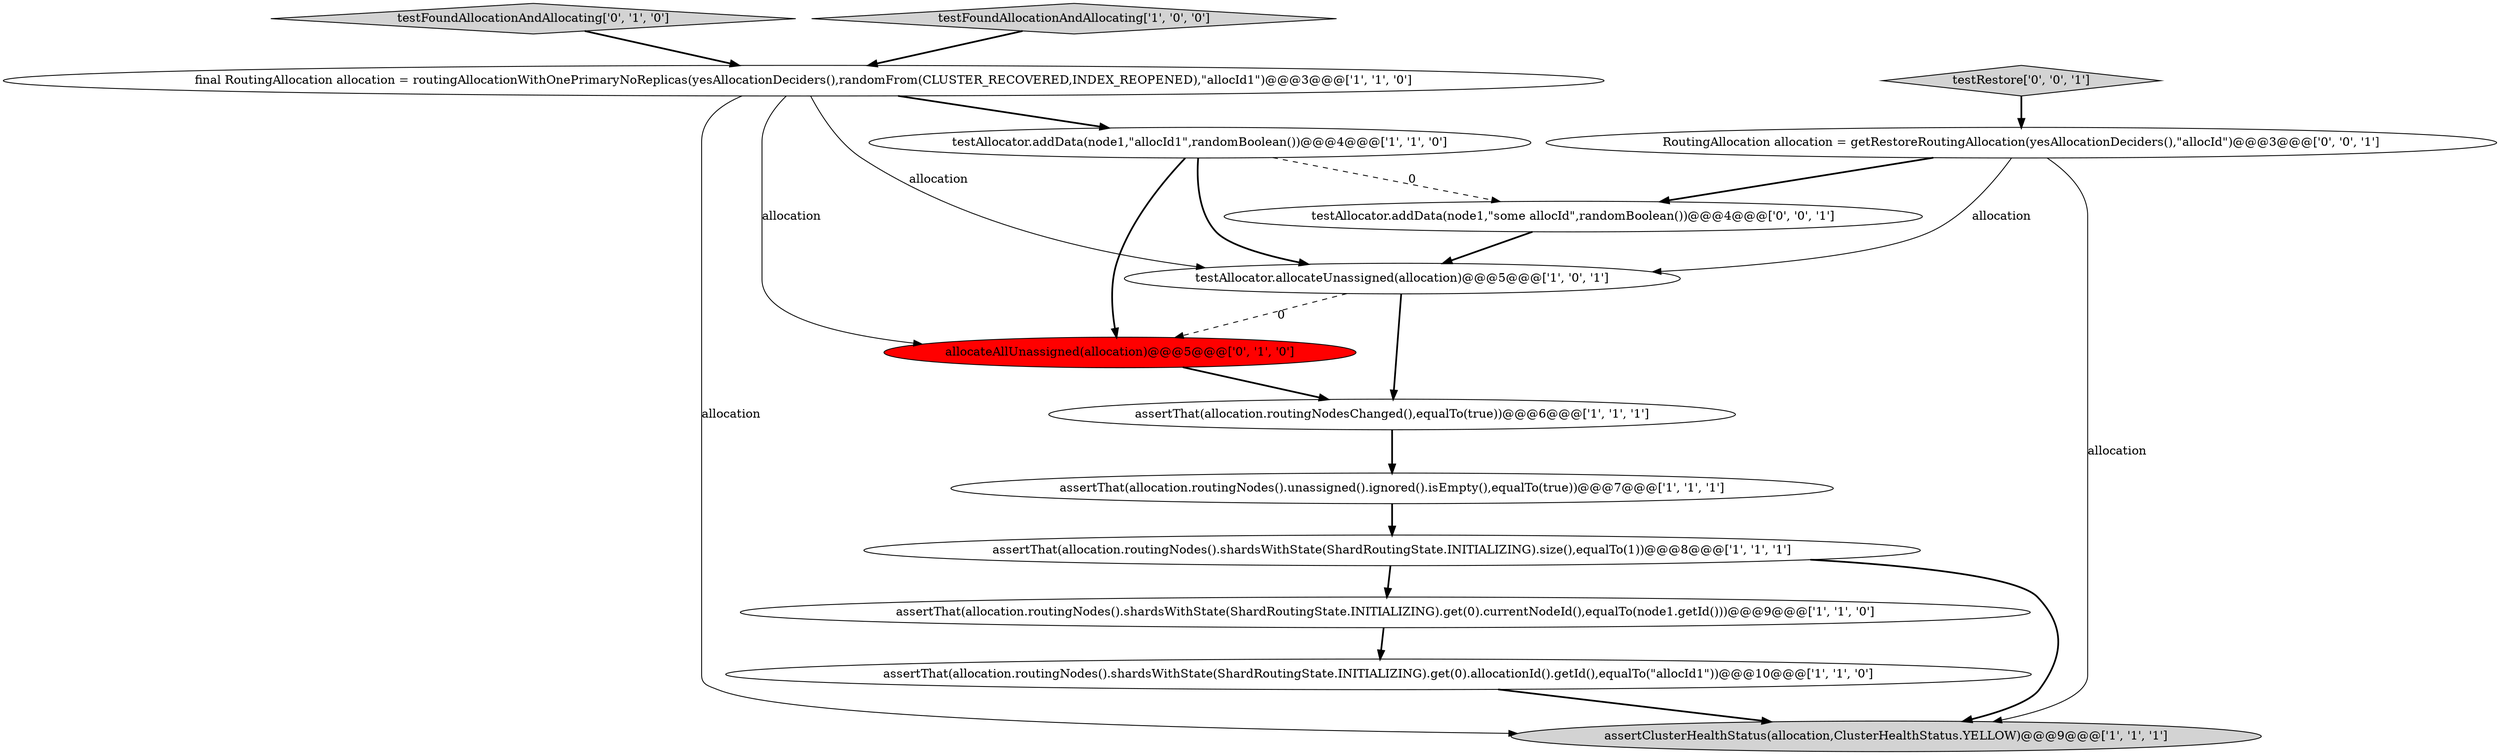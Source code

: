 digraph {
11 [style = filled, label = "testFoundAllocationAndAllocating['0', '1', '0']", fillcolor = lightgray, shape = diamond image = "AAA0AAABBB2BBB"];
5 [style = filled, label = "assertThat(allocation.routingNodes().shardsWithState(ShardRoutingState.INITIALIZING).get(0).currentNodeId(),equalTo(node1.getId()))@@@9@@@['1', '1', '0']", fillcolor = white, shape = ellipse image = "AAA0AAABBB1BBB"];
6 [style = filled, label = "assertThat(allocation.routingNodesChanged(),equalTo(true))@@@6@@@['1', '1', '1']", fillcolor = white, shape = ellipse image = "AAA0AAABBB1BBB"];
4 [style = filled, label = "testAllocator.addData(node1,\"allocId1\",randomBoolean())@@@4@@@['1', '1', '0']", fillcolor = white, shape = ellipse image = "AAA0AAABBB1BBB"];
14 [style = filled, label = "testRestore['0', '0', '1']", fillcolor = lightgray, shape = diamond image = "AAA0AAABBB3BBB"];
9 [style = filled, label = "assertThat(allocation.routingNodes().unassigned().ignored().isEmpty(),equalTo(true))@@@7@@@['1', '1', '1']", fillcolor = white, shape = ellipse image = "AAA0AAABBB1BBB"];
7 [style = filled, label = "assertThat(allocation.routingNodes().shardsWithState(ShardRoutingState.INITIALIZING).get(0).allocationId().getId(),equalTo(\"allocId1\"))@@@10@@@['1', '1', '0']", fillcolor = white, shape = ellipse image = "AAA0AAABBB1BBB"];
0 [style = filled, label = "testAllocator.allocateUnassigned(allocation)@@@5@@@['1', '0', '1']", fillcolor = white, shape = ellipse image = "AAA0AAABBB1BBB"];
3 [style = filled, label = "final RoutingAllocation allocation = routingAllocationWithOnePrimaryNoReplicas(yesAllocationDeciders(),randomFrom(CLUSTER_RECOVERED,INDEX_REOPENED),\"allocId1\")@@@3@@@['1', '1', '0']", fillcolor = white, shape = ellipse image = "AAA0AAABBB1BBB"];
10 [style = filled, label = "allocateAllUnassigned(allocation)@@@5@@@['0', '1', '0']", fillcolor = red, shape = ellipse image = "AAA1AAABBB2BBB"];
8 [style = filled, label = "assertClusterHealthStatus(allocation,ClusterHealthStatus.YELLOW)@@@9@@@['1', '1', '1']", fillcolor = lightgray, shape = ellipse image = "AAA0AAABBB1BBB"];
13 [style = filled, label = "testAllocator.addData(node1,\"some allocId\",randomBoolean())@@@4@@@['0', '0', '1']", fillcolor = white, shape = ellipse image = "AAA0AAABBB3BBB"];
12 [style = filled, label = "RoutingAllocation allocation = getRestoreRoutingAllocation(yesAllocationDeciders(),\"allocId\")@@@3@@@['0', '0', '1']", fillcolor = white, shape = ellipse image = "AAA0AAABBB3BBB"];
1 [style = filled, label = "testFoundAllocationAndAllocating['1', '0', '0']", fillcolor = lightgray, shape = diamond image = "AAA0AAABBB1BBB"];
2 [style = filled, label = "assertThat(allocation.routingNodes().shardsWithState(ShardRoutingState.INITIALIZING).size(),equalTo(1))@@@8@@@['1', '1', '1']", fillcolor = white, shape = ellipse image = "AAA0AAABBB1BBB"];
4->10 [style = bold, label=""];
2->5 [style = bold, label=""];
3->0 [style = solid, label="allocation"];
9->2 [style = bold, label=""];
0->6 [style = bold, label=""];
1->3 [style = bold, label=""];
7->8 [style = bold, label=""];
3->4 [style = bold, label=""];
10->6 [style = bold, label=""];
0->10 [style = dashed, label="0"];
4->0 [style = bold, label=""];
12->13 [style = bold, label=""];
3->8 [style = solid, label="allocation"];
11->3 [style = bold, label=""];
12->8 [style = solid, label="allocation"];
14->12 [style = bold, label=""];
5->7 [style = bold, label=""];
6->9 [style = bold, label=""];
4->13 [style = dashed, label="0"];
3->10 [style = solid, label="allocation"];
2->8 [style = bold, label=""];
12->0 [style = solid, label="allocation"];
13->0 [style = bold, label=""];
}
